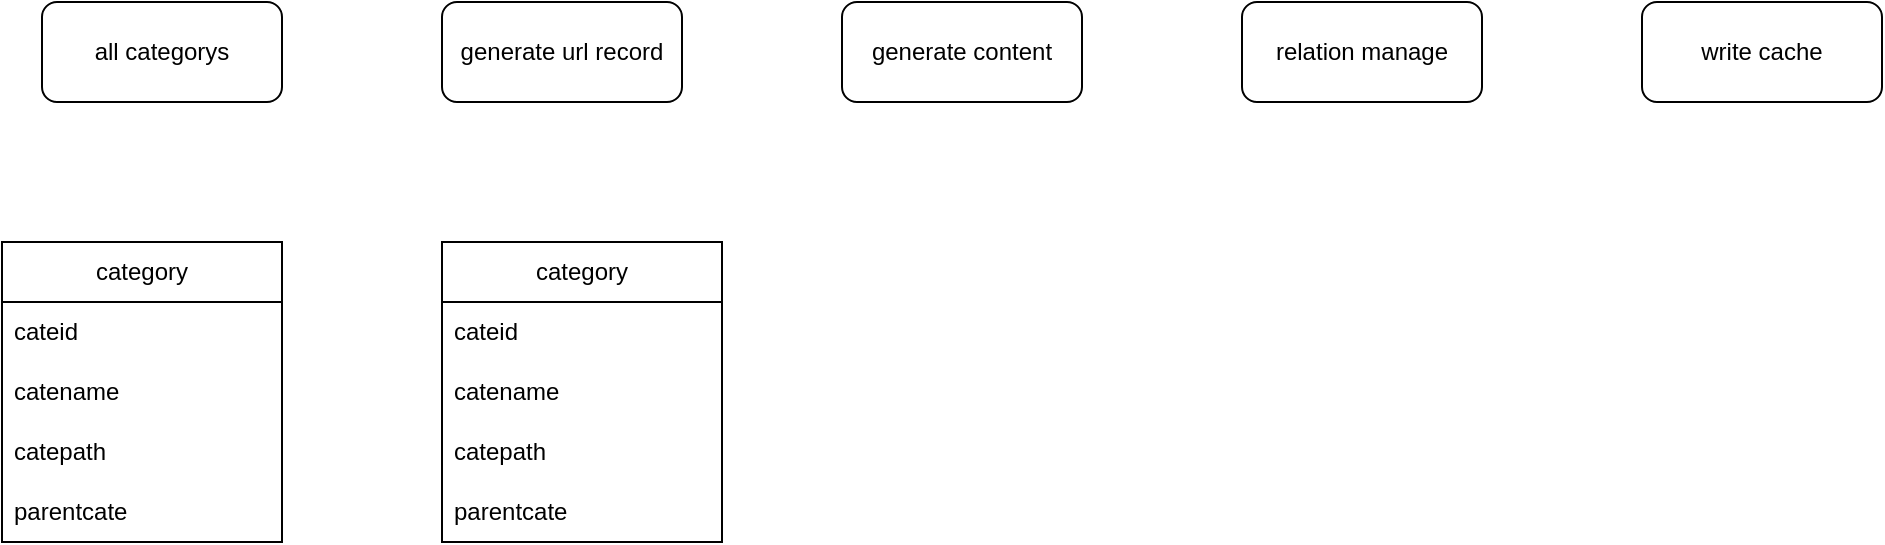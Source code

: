 <mxfile version="24.4.4" type="github">
  <diagram name="第 1 页" id="mpDOS9dBaBRB9N8fmm2q">
    <mxGraphModel dx="1434" dy="673" grid="1" gridSize="10" guides="1" tooltips="1" connect="1" arrows="1" fold="1" page="1" pageScale="1" pageWidth="827" pageHeight="1169" math="0" shadow="0">
      <root>
        <mxCell id="0" />
        <mxCell id="1" parent="0" />
        <mxCell id="cuf6Y3lO1OeGZOs419_Y-1" value="all categorys" style="rounded=1;whiteSpace=wrap;html=1;" vertex="1" parent="1">
          <mxGeometry x="80" y="80" width="120" height="50" as="geometry" />
        </mxCell>
        <mxCell id="cuf6Y3lO1OeGZOs419_Y-2" value="generate url record" style="rounded=1;whiteSpace=wrap;html=1;" vertex="1" parent="1">
          <mxGeometry x="280" y="80" width="120" height="50" as="geometry" />
        </mxCell>
        <mxCell id="cuf6Y3lO1OeGZOs419_Y-3" value="write cache" style="rounded=1;whiteSpace=wrap;html=1;" vertex="1" parent="1">
          <mxGeometry x="880" y="80" width="120" height="50" as="geometry" />
        </mxCell>
        <mxCell id="cuf6Y3lO1OeGZOs419_Y-4" value="generate content" style="rounded=1;whiteSpace=wrap;html=1;" vertex="1" parent="1">
          <mxGeometry x="480" y="80" width="120" height="50" as="geometry" />
        </mxCell>
        <mxCell id="cuf6Y3lO1OeGZOs419_Y-5" value="relation manage" style="rounded=1;whiteSpace=wrap;html=1;" vertex="1" parent="1">
          <mxGeometry x="680" y="80" width="120" height="50" as="geometry" />
        </mxCell>
        <mxCell id="cuf6Y3lO1OeGZOs419_Y-6" value="category" style="swimlane;fontStyle=0;childLayout=stackLayout;horizontal=1;startSize=30;horizontalStack=0;resizeParent=1;resizeParentMax=0;resizeLast=0;collapsible=1;marginBottom=0;whiteSpace=wrap;html=1;" vertex="1" parent="1">
          <mxGeometry x="60" y="200" width="140" height="150" as="geometry" />
        </mxCell>
        <mxCell id="cuf6Y3lO1OeGZOs419_Y-7" value="cateid" style="text;strokeColor=none;fillColor=none;align=left;verticalAlign=middle;spacingLeft=4;spacingRight=4;overflow=hidden;points=[[0,0.5],[1,0.5]];portConstraint=eastwest;rotatable=0;whiteSpace=wrap;html=1;" vertex="1" parent="cuf6Y3lO1OeGZOs419_Y-6">
          <mxGeometry y="30" width="140" height="30" as="geometry" />
        </mxCell>
        <mxCell id="cuf6Y3lO1OeGZOs419_Y-8" value="catename" style="text;strokeColor=none;fillColor=none;align=left;verticalAlign=middle;spacingLeft=4;spacingRight=4;overflow=hidden;points=[[0,0.5],[1,0.5]];portConstraint=eastwest;rotatable=0;whiteSpace=wrap;html=1;" vertex="1" parent="cuf6Y3lO1OeGZOs419_Y-6">
          <mxGeometry y="60" width="140" height="30" as="geometry" />
        </mxCell>
        <mxCell id="cuf6Y3lO1OeGZOs419_Y-9" value="catepath" style="text;strokeColor=none;fillColor=none;align=left;verticalAlign=middle;spacingLeft=4;spacingRight=4;overflow=hidden;points=[[0,0.5],[1,0.5]];portConstraint=eastwest;rotatable=0;whiteSpace=wrap;html=1;" vertex="1" parent="cuf6Y3lO1OeGZOs419_Y-6">
          <mxGeometry y="90" width="140" height="30" as="geometry" />
        </mxCell>
        <mxCell id="cuf6Y3lO1OeGZOs419_Y-10" value="parentcate" style="text;strokeColor=none;fillColor=none;align=left;verticalAlign=middle;spacingLeft=4;spacingRight=4;overflow=hidden;points=[[0,0.5],[1,0.5]];portConstraint=eastwest;rotatable=0;whiteSpace=wrap;html=1;" vertex="1" parent="cuf6Y3lO1OeGZOs419_Y-6">
          <mxGeometry y="120" width="140" height="30" as="geometry" />
        </mxCell>
        <mxCell id="cuf6Y3lO1OeGZOs419_Y-11" value="category" style="swimlane;fontStyle=0;childLayout=stackLayout;horizontal=1;startSize=30;horizontalStack=0;resizeParent=1;resizeParentMax=0;resizeLast=0;collapsible=1;marginBottom=0;whiteSpace=wrap;html=1;" vertex="1" parent="1">
          <mxGeometry x="280" y="200" width="140" height="150" as="geometry" />
        </mxCell>
        <mxCell id="cuf6Y3lO1OeGZOs419_Y-12" value="cateid" style="text;strokeColor=none;fillColor=none;align=left;verticalAlign=middle;spacingLeft=4;spacingRight=4;overflow=hidden;points=[[0,0.5],[1,0.5]];portConstraint=eastwest;rotatable=0;whiteSpace=wrap;html=1;" vertex="1" parent="cuf6Y3lO1OeGZOs419_Y-11">
          <mxGeometry y="30" width="140" height="30" as="geometry" />
        </mxCell>
        <mxCell id="cuf6Y3lO1OeGZOs419_Y-13" value="catename" style="text;strokeColor=none;fillColor=none;align=left;verticalAlign=middle;spacingLeft=4;spacingRight=4;overflow=hidden;points=[[0,0.5],[1,0.5]];portConstraint=eastwest;rotatable=0;whiteSpace=wrap;html=1;" vertex="1" parent="cuf6Y3lO1OeGZOs419_Y-11">
          <mxGeometry y="60" width="140" height="30" as="geometry" />
        </mxCell>
        <mxCell id="cuf6Y3lO1OeGZOs419_Y-14" value="catepath" style="text;strokeColor=none;fillColor=none;align=left;verticalAlign=middle;spacingLeft=4;spacingRight=4;overflow=hidden;points=[[0,0.5],[1,0.5]];portConstraint=eastwest;rotatable=0;whiteSpace=wrap;html=1;" vertex="1" parent="cuf6Y3lO1OeGZOs419_Y-11">
          <mxGeometry y="90" width="140" height="30" as="geometry" />
        </mxCell>
        <mxCell id="cuf6Y3lO1OeGZOs419_Y-15" value="parentcate" style="text;strokeColor=none;fillColor=none;align=left;verticalAlign=middle;spacingLeft=4;spacingRight=4;overflow=hidden;points=[[0,0.5],[1,0.5]];portConstraint=eastwest;rotatable=0;whiteSpace=wrap;html=1;" vertex="1" parent="cuf6Y3lO1OeGZOs419_Y-11">
          <mxGeometry y="120" width="140" height="30" as="geometry" />
        </mxCell>
      </root>
    </mxGraphModel>
  </diagram>
</mxfile>
